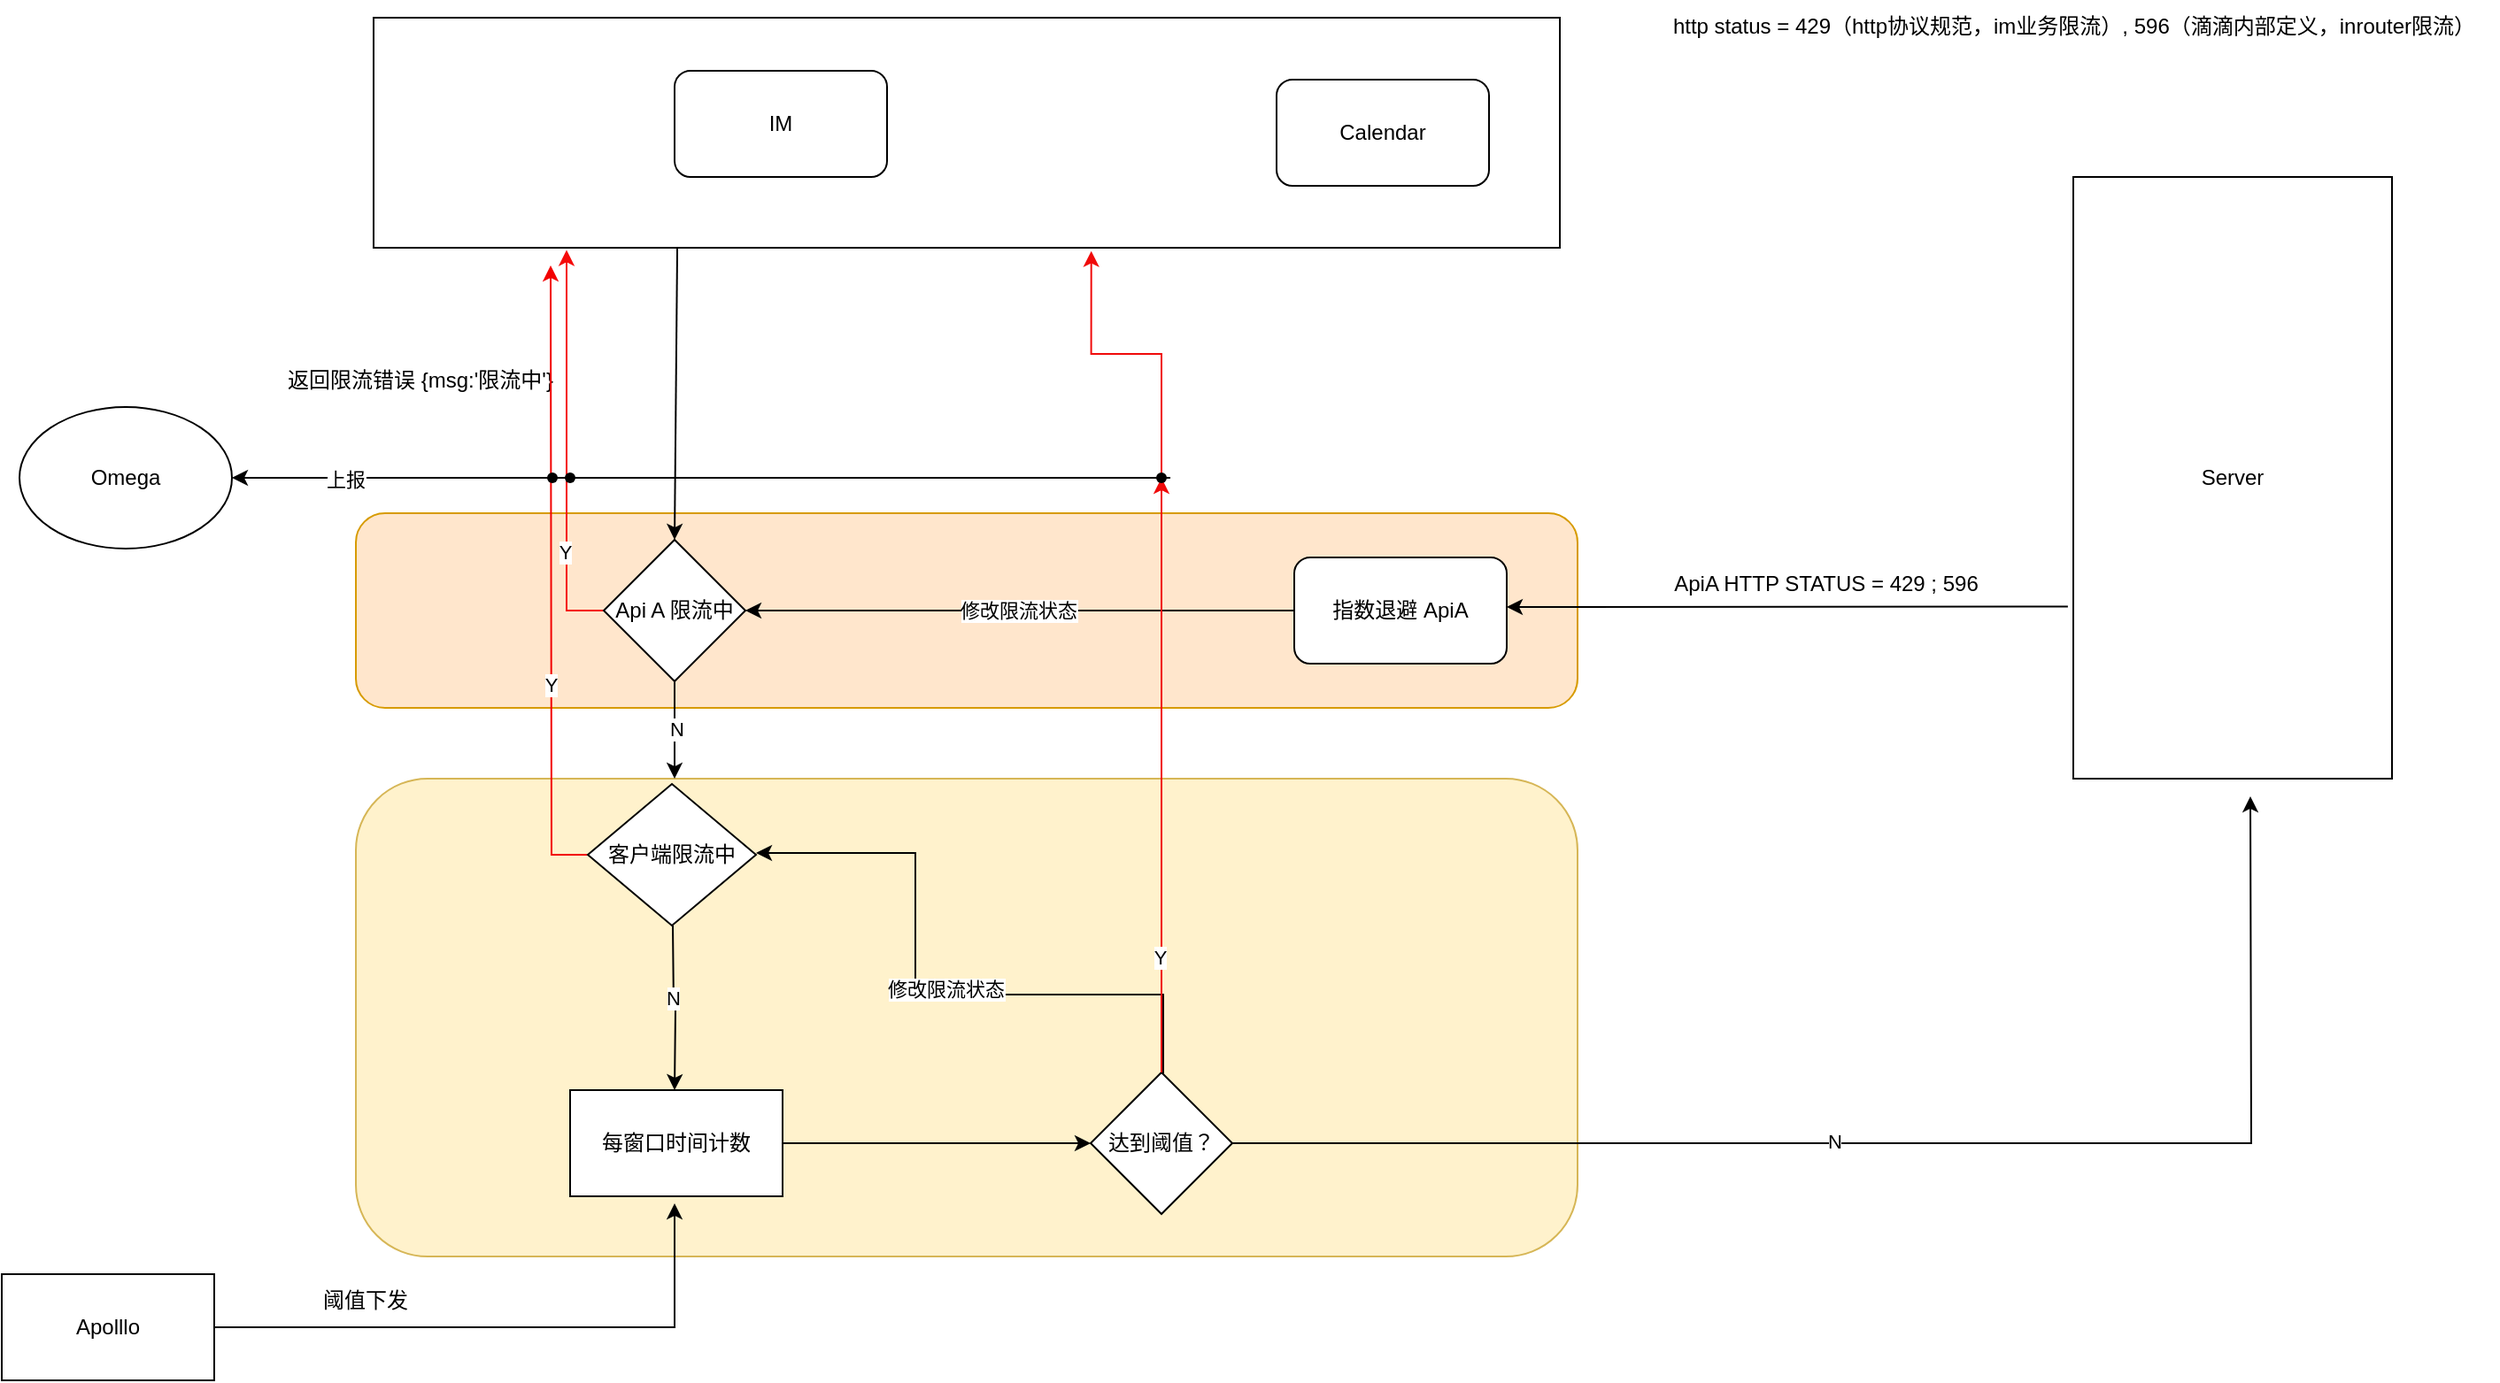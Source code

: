 <mxfile version="22.1.11" type="github">
  <diagram name="第 1 页" id="cVUbm9UWEKoOsPQShWTP">
    <mxGraphModel dx="1584" dy="888" grid="1" gridSize="10" guides="1" tooltips="1" connect="1" arrows="1" fold="1" page="1" pageScale="1" pageWidth="1500" pageHeight="1500" math="0" shadow="0">
      <root>
        <mxCell id="0" />
        <mxCell id="1" parent="0" />
        <mxCell id="t88qJ_EhsTxvIyuulUaA-65" value="" style="rounded=1;whiteSpace=wrap;html=1;fillColor=#ffe6cc;strokeColor=#d79b00;" vertex="1" parent="1">
          <mxGeometry x="280" y="500" width="690" height="110" as="geometry" />
        </mxCell>
        <mxCell id="t88qJ_EhsTxvIyuulUaA-64" value="" style="rounded=1;whiteSpace=wrap;html=1;fillColor=#fff2cc;strokeColor=#d6b656;" vertex="1" parent="1">
          <mxGeometry x="280" y="650" width="690" height="270" as="geometry" />
        </mxCell>
        <mxCell id="t88qJ_EhsTxvIyuulUaA-1" value="" style="rounded=0;whiteSpace=wrap;html=1;aspect=fixed;" vertex="1" parent="1">
          <mxGeometry x="290" y="220" width="670" height="130" as="geometry" />
        </mxCell>
        <mxCell id="t88qJ_EhsTxvIyuulUaA-2" value="IM" style="rounded=1;whiteSpace=wrap;html=1;" vertex="1" parent="1">
          <mxGeometry x="460" y="250" width="120" height="60" as="geometry" />
        </mxCell>
        <mxCell id="t88qJ_EhsTxvIyuulUaA-3" value="Calendar" style="rounded=1;whiteSpace=wrap;html=1;" vertex="1" parent="1">
          <mxGeometry x="800" y="255" width="120" height="60" as="geometry" />
        </mxCell>
        <mxCell id="t88qJ_EhsTxvIyuulUaA-46" style="edgeStyle=orthogonalEdgeStyle;rounded=0;orthogonalLoop=1;jettySize=auto;html=1;" edge="1" parent="1" source="t88qJ_EhsTxvIyuulUaA-5" target="t88qJ_EhsTxvIyuulUaA-23">
          <mxGeometry relative="1" as="geometry" />
        </mxCell>
        <mxCell id="t88qJ_EhsTxvIyuulUaA-49" value="修改限流状态" style="edgeLabel;html=1;align=center;verticalAlign=middle;resizable=0;points=[];" vertex="1" connectable="0" parent="t88qJ_EhsTxvIyuulUaA-46">
          <mxGeometry x="0.007" relative="1" as="geometry">
            <mxPoint as="offset" />
          </mxGeometry>
        </mxCell>
        <mxCell id="t88qJ_EhsTxvIyuulUaA-5" value="指数退避 ApiA" style="rounded=1;whiteSpace=wrap;html=1;" vertex="1" parent="1">
          <mxGeometry x="810" y="525" width="120" height="60" as="geometry" />
        </mxCell>
        <mxCell id="t88qJ_EhsTxvIyuulUaA-7" value="Server" style="rounded=0;whiteSpace=wrap;html=1;" vertex="1" parent="1">
          <mxGeometry x="1250" y="310" width="180" height="340" as="geometry" />
        </mxCell>
        <mxCell id="t88qJ_EhsTxvIyuulUaA-10" value="" style="endArrow=classic;html=1;rounded=0;exitX=-0.017;exitY=0.714;exitDx=0;exitDy=0;exitPerimeter=0;" edge="1" parent="1" source="t88qJ_EhsTxvIyuulUaA-7">
          <mxGeometry width="50" height="50" relative="1" as="geometry">
            <mxPoint x="1205" y="527.5" as="sourcePoint" />
            <mxPoint x="930" y="553" as="targetPoint" />
          </mxGeometry>
        </mxCell>
        <mxCell id="t88qJ_EhsTxvIyuulUaA-11" value="ApiA HTTP STATUS = 429 ; 596" style="text;html=1;align=center;verticalAlign=middle;resizable=0;points=[];autosize=1;strokeColor=none;fillColor=none;" vertex="1" parent="1">
          <mxGeometry x="1010" y="525" width="200" height="30" as="geometry" />
        </mxCell>
        <mxCell id="t88qJ_EhsTxvIyuulUaA-12" style="edgeStyle=orthogonalEdgeStyle;rounded=0;orthogonalLoop=1;jettySize=auto;html=1;exitX=0;exitY=0.5;exitDx=0;exitDy=0;entryX=0.164;entryY=1.009;entryDx=0;entryDy=0;entryPerimeter=0;strokeColor=#f50a0a;" edge="1" parent="1" source="t88qJ_EhsTxvIyuulUaA-23" target="t88qJ_EhsTxvIyuulUaA-1">
          <mxGeometry relative="1" as="geometry">
            <mxPoint x="399.0" y="555" as="sourcePoint" />
            <mxPoint x="399" y="360" as="targetPoint" />
            <Array as="points">
              <mxPoint x="399" y="555" />
              <mxPoint x="399" y="351" />
            </Array>
          </mxGeometry>
        </mxCell>
        <mxCell id="t88qJ_EhsTxvIyuulUaA-38" value="Y" style="edgeLabel;html=1;align=center;verticalAlign=middle;resizable=0;points=[];" vertex="1" connectable="0" parent="t88qJ_EhsTxvIyuulUaA-12">
          <mxGeometry x="-0.516" y="-2" relative="1" as="geometry">
            <mxPoint x="-3" as="offset" />
          </mxGeometry>
        </mxCell>
        <mxCell id="t88qJ_EhsTxvIyuulUaA-13" value="返回限流错误 {msg:&#39;限流中&#39;}" style="text;html=1;align=center;verticalAlign=middle;resizable=0;points=[];autosize=1;strokeColor=none;fillColor=none;" vertex="1" parent="1">
          <mxGeometry x="231" y="410" width="170" height="30" as="geometry" />
        </mxCell>
        <mxCell id="t88qJ_EhsTxvIyuulUaA-20" value="" style="endArrow=classic;html=1;rounded=0;entryX=0.5;entryY=0;entryDx=0;entryDy=0;exitX=0.256;exitY=1.002;exitDx=0;exitDy=0;exitPerimeter=0;" edge="1" parent="1" source="t88qJ_EhsTxvIyuulUaA-1" target="t88qJ_EhsTxvIyuulUaA-23">
          <mxGeometry width="50" height="50" relative="1" as="geometry">
            <mxPoint x="465" y="350" as="sourcePoint" />
            <mxPoint x="595" y="400" as="targetPoint" />
          </mxGeometry>
        </mxCell>
        <mxCell id="t88qJ_EhsTxvIyuulUaA-25" value="" style="edgeStyle=orthogonalEdgeStyle;rounded=0;orthogonalLoop=1;jettySize=auto;html=1;" edge="1" parent="1">
          <mxGeometry relative="1" as="geometry">
            <mxPoint x="459" y="733" as="sourcePoint" />
            <mxPoint x="460" y="826" as="targetPoint" />
          </mxGeometry>
        </mxCell>
        <mxCell id="t88qJ_EhsTxvIyuulUaA-48" value="N" style="edgeLabel;html=1;align=center;verticalAlign=middle;resizable=0;points=[];" vertex="1" connectable="0" parent="t88qJ_EhsTxvIyuulUaA-25">
          <mxGeometry x="-0.132" y="2" relative="1" as="geometry">
            <mxPoint x="-3" as="offset" />
          </mxGeometry>
        </mxCell>
        <mxCell id="t88qJ_EhsTxvIyuulUaA-23" value="Api A 限流中" style="rhombus;whiteSpace=wrap;html=1;" vertex="1" parent="1">
          <mxGeometry x="420" y="515" width="80" height="80" as="geometry" />
        </mxCell>
        <mxCell id="t88qJ_EhsTxvIyuulUaA-28" value="" style="edgeStyle=orthogonalEdgeStyle;rounded=0;orthogonalLoop=1;jettySize=auto;html=1;" edge="1" parent="1" source="t88qJ_EhsTxvIyuulUaA-24" target="t88qJ_EhsTxvIyuulUaA-27">
          <mxGeometry relative="1" as="geometry" />
        </mxCell>
        <mxCell id="t88qJ_EhsTxvIyuulUaA-24" value="每窗口时间计数" style="whiteSpace=wrap;html=1;" vertex="1" parent="1">
          <mxGeometry x="401" y="826" width="120" height="60" as="geometry" />
        </mxCell>
        <mxCell id="t88qJ_EhsTxvIyuulUaA-29" style="edgeStyle=orthogonalEdgeStyle;rounded=0;orthogonalLoop=1;jettySize=auto;html=1;entryX=0.605;entryY=1.014;entryDx=0;entryDy=0;entryPerimeter=0;fontColor=#FF0000;strokeColor=#f00a0a;" edge="1" parent="1" source="t88qJ_EhsTxvIyuulUaA-58" target="t88qJ_EhsTxvIyuulUaA-1">
          <mxGeometry relative="1" as="geometry">
            <mxPoint x="740" y="380" as="targetPoint" />
          </mxGeometry>
        </mxCell>
        <mxCell id="t88qJ_EhsTxvIyuulUaA-31" style="edgeStyle=orthogonalEdgeStyle;rounded=0;orthogonalLoop=1;jettySize=auto;html=1;" edge="1" parent="1" source="t88qJ_EhsTxvIyuulUaA-27">
          <mxGeometry relative="1" as="geometry">
            <mxPoint x="1350" y="660" as="targetPoint" />
          </mxGeometry>
        </mxCell>
        <mxCell id="t88qJ_EhsTxvIyuulUaA-32" value="N" style="edgeLabel;html=1;align=center;verticalAlign=middle;resizable=0;points=[];" vertex="1" connectable="0" parent="t88qJ_EhsTxvIyuulUaA-31">
          <mxGeometry x="-0.12" y="1" relative="1" as="geometry">
            <mxPoint as="offset" />
          </mxGeometry>
        </mxCell>
        <mxCell id="t88qJ_EhsTxvIyuulUaA-41" style="edgeStyle=orthogonalEdgeStyle;rounded=0;orthogonalLoop=1;jettySize=auto;html=1;exitX=0.5;exitY=0;exitDx=0;exitDy=0;" edge="1" parent="1" source="t88qJ_EhsTxvIyuulUaA-27">
          <mxGeometry relative="1" as="geometry">
            <mxPoint x="726" y="819" as="sourcePoint" />
            <mxPoint x="506" y="692" as="targetPoint" />
            <Array as="points">
              <mxPoint x="736" y="816" />
              <mxPoint x="736" y="772" />
              <mxPoint x="596" y="772" />
              <mxPoint x="596" y="692" />
            </Array>
          </mxGeometry>
        </mxCell>
        <mxCell id="t88qJ_EhsTxvIyuulUaA-45" value="修改限流状态" style="edgeLabel;html=1;align=center;verticalAlign=middle;resizable=0;points=[];" vertex="1" connectable="0" parent="t88qJ_EhsTxvIyuulUaA-41">
          <mxGeometry x="-0.051" y="-3" relative="1" as="geometry">
            <mxPoint as="offset" />
          </mxGeometry>
        </mxCell>
        <mxCell id="t88qJ_EhsTxvIyuulUaA-27" value="达到阈值？" style="rhombus;whiteSpace=wrap;html=1;" vertex="1" parent="1">
          <mxGeometry x="695" y="816" width="80" height="80" as="geometry" />
        </mxCell>
        <mxCell id="t88qJ_EhsTxvIyuulUaA-33" value="http status = 429（http协议规范，im业务限流）, 596（滴滴内部定义，inrouter限流）" style="text;html=1;align=center;verticalAlign=middle;resizable=0;points=[];autosize=1;strokeColor=none;fillColor=none;" vertex="1" parent="1">
          <mxGeometry x="1010" y="210" width="480" height="30" as="geometry" />
        </mxCell>
        <mxCell id="t88qJ_EhsTxvIyuulUaA-35" style="edgeStyle=orthogonalEdgeStyle;rounded=0;orthogonalLoop=1;jettySize=auto;html=1;" edge="1" parent="1" source="t88qJ_EhsTxvIyuulUaA-34">
          <mxGeometry relative="1" as="geometry">
            <mxPoint x="460" y="890" as="targetPoint" />
            <Array as="points">
              <mxPoint x="460" y="960" />
            </Array>
          </mxGeometry>
        </mxCell>
        <mxCell id="t88qJ_EhsTxvIyuulUaA-34" value="Apolllo" style="rounded=0;whiteSpace=wrap;html=1;" vertex="1" parent="1">
          <mxGeometry x="80" y="930" width="120" height="60" as="geometry" />
        </mxCell>
        <mxCell id="t88qJ_EhsTxvIyuulUaA-36" value="阈值下发" style="text;html=1;align=center;verticalAlign=middle;resizable=0;points=[];autosize=1;strokeColor=none;fillColor=none;" vertex="1" parent="1">
          <mxGeometry x="250" y="930" width="70" height="30" as="geometry" />
        </mxCell>
        <mxCell id="t88qJ_EhsTxvIyuulUaA-42" value="" style="edgeStyle=orthogonalEdgeStyle;rounded=0;orthogonalLoop=1;jettySize=auto;html=1;" edge="1" parent="1" source="t88qJ_EhsTxvIyuulUaA-23">
          <mxGeometry relative="1" as="geometry">
            <mxPoint x="460" y="590" as="sourcePoint" />
            <mxPoint x="460" y="650" as="targetPoint" />
          </mxGeometry>
        </mxCell>
        <mxCell id="t88qJ_EhsTxvIyuulUaA-50" value="N" style="edgeLabel;html=1;align=center;verticalAlign=middle;resizable=0;points=[];" vertex="1" connectable="0" parent="t88qJ_EhsTxvIyuulUaA-42">
          <mxGeometry x="-0.052" y="1" relative="1" as="geometry">
            <mxPoint as="offset" />
          </mxGeometry>
        </mxCell>
        <mxCell id="t88qJ_EhsTxvIyuulUaA-52" style="edgeStyle=orthogonalEdgeStyle;rounded=0;orthogonalLoop=1;jettySize=auto;html=1;strokeColor=#f20202;" edge="1" parent="1" source="t88qJ_EhsTxvIyuulUaA-44">
          <mxGeometry relative="1" as="geometry">
            <mxPoint x="390" y="360" as="targetPoint" />
          </mxGeometry>
        </mxCell>
        <mxCell id="t88qJ_EhsTxvIyuulUaA-53" value="Y" style="edgeLabel;html=1;align=center;verticalAlign=middle;resizable=0;points=[];" vertex="1" connectable="0" parent="t88qJ_EhsTxvIyuulUaA-52">
          <mxGeometry x="-0.342" y="1" relative="1" as="geometry">
            <mxPoint as="offset" />
          </mxGeometry>
        </mxCell>
        <mxCell id="t88qJ_EhsTxvIyuulUaA-44" value="客户端限流中" style="rhombus;whiteSpace=wrap;html=1;" vertex="1" parent="1">
          <mxGeometry x="411" y="653" width="95" height="80" as="geometry" />
        </mxCell>
        <mxCell id="t88qJ_EhsTxvIyuulUaA-54" value="Omega" style="ellipse;whiteSpace=wrap;html=1;" vertex="1" parent="1">
          <mxGeometry x="90" y="440" width="120" height="80" as="geometry" />
        </mxCell>
        <mxCell id="t88qJ_EhsTxvIyuulUaA-55" value="" style="endArrow=classic;html=1;rounded=0;entryX=1;entryY=0.5;entryDx=0;entryDy=0;" edge="1" parent="1" target="t88qJ_EhsTxvIyuulUaA-54">
          <mxGeometry width="50" height="50" relative="1" as="geometry">
            <mxPoint x="740" y="480" as="sourcePoint" />
            <mxPoint x="330" y="470" as="targetPoint" />
          </mxGeometry>
        </mxCell>
        <mxCell id="t88qJ_EhsTxvIyuulUaA-66" value="上报" style="edgeLabel;html=1;align=center;verticalAlign=middle;resizable=0;points=[];" vertex="1" connectable="0" parent="t88qJ_EhsTxvIyuulUaA-55">
          <mxGeometry x="0.761" y="1" relative="1" as="geometry">
            <mxPoint as="offset" />
          </mxGeometry>
        </mxCell>
        <mxCell id="t88qJ_EhsTxvIyuulUaA-56" value="" style="shape=waypoint;sketch=0;fillStyle=solid;size=6;pointerEvents=1;points=[];fillColor=none;resizable=0;rotatable=0;perimeter=centerPerimeter;snapToPoint=1;" vertex="1" parent="1">
          <mxGeometry x="381" y="470" width="20" height="20" as="geometry" />
        </mxCell>
        <mxCell id="t88qJ_EhsTxvIyuulUaA-57" value="" style="shape=waypoint;sketch=0;fillStyle=solid;size=6;pointerEvents=1;points=[];fillColor=none;resizable=0;rotatable=0;perimeter=centerPerimeter;snapToPoint=1;" vertex="1" parent="1">
          <mxGeometry x="391" y="470" width="20" height="20" as="geometry" />
        </mxCell>
        <mxCell id="t88qJ_EhsTxvIyuulUaA-61" value="" style="edgeStyle=orthogonalEdgeStyle;rounded=0;orthogonalLoop=1;jettySize=auto;html=1;entryDx=0;entryDy=0;entryPerimeter=0;fontColor=#FF0000;strokeColor=#f00a0a;" edge="1" parent="1" source="t88qJ_EhsTxvIyuulUaA-27" target="t88qJ_EhsTxvIyuulUaA-58">
          <mxGeometry relative="1" as="geometry">
            <mxPoint x="735" y="352" as="targetPoint" />
            <mxPoint x="735" y="816" as="sourcePoint" />
          </mxGeometry>
        </mxCell>
        <mxCell id="t88qJ_EhsTxvIyuulUaA-62" value="Y" style="edgeLabel;html=1;align=center;verticalAlign=middle;resizable=0;points=[];" vertex="1" connectable="0" parent="t88qJ_EhsTxvIyuulUaA-61">
          <mxGeometry x="-0.609" y="1" relative="1" as="geometry">
            <mxPoint as="offset" />
          </mxGeometry>
        </mxCell>
        <mxCell id="t88qJ_EhsTxvIyuulUaA-58" value="" style="shape=waypoint;sketch=0;fillStyle=solid;size=6;pointerEvents=1;points=[];fillColor=none;resizable=0;rotatable=0;perimeter=centerPerimeter;snapToPoint=1;" vertex="1" parent="1">
          <mxGeometry x="725" y="470" width="20" height="20" as="geometry" />
        </mxCell>
      </root>
    </mxGraphModel>
  </diagram>
</mxfile>
